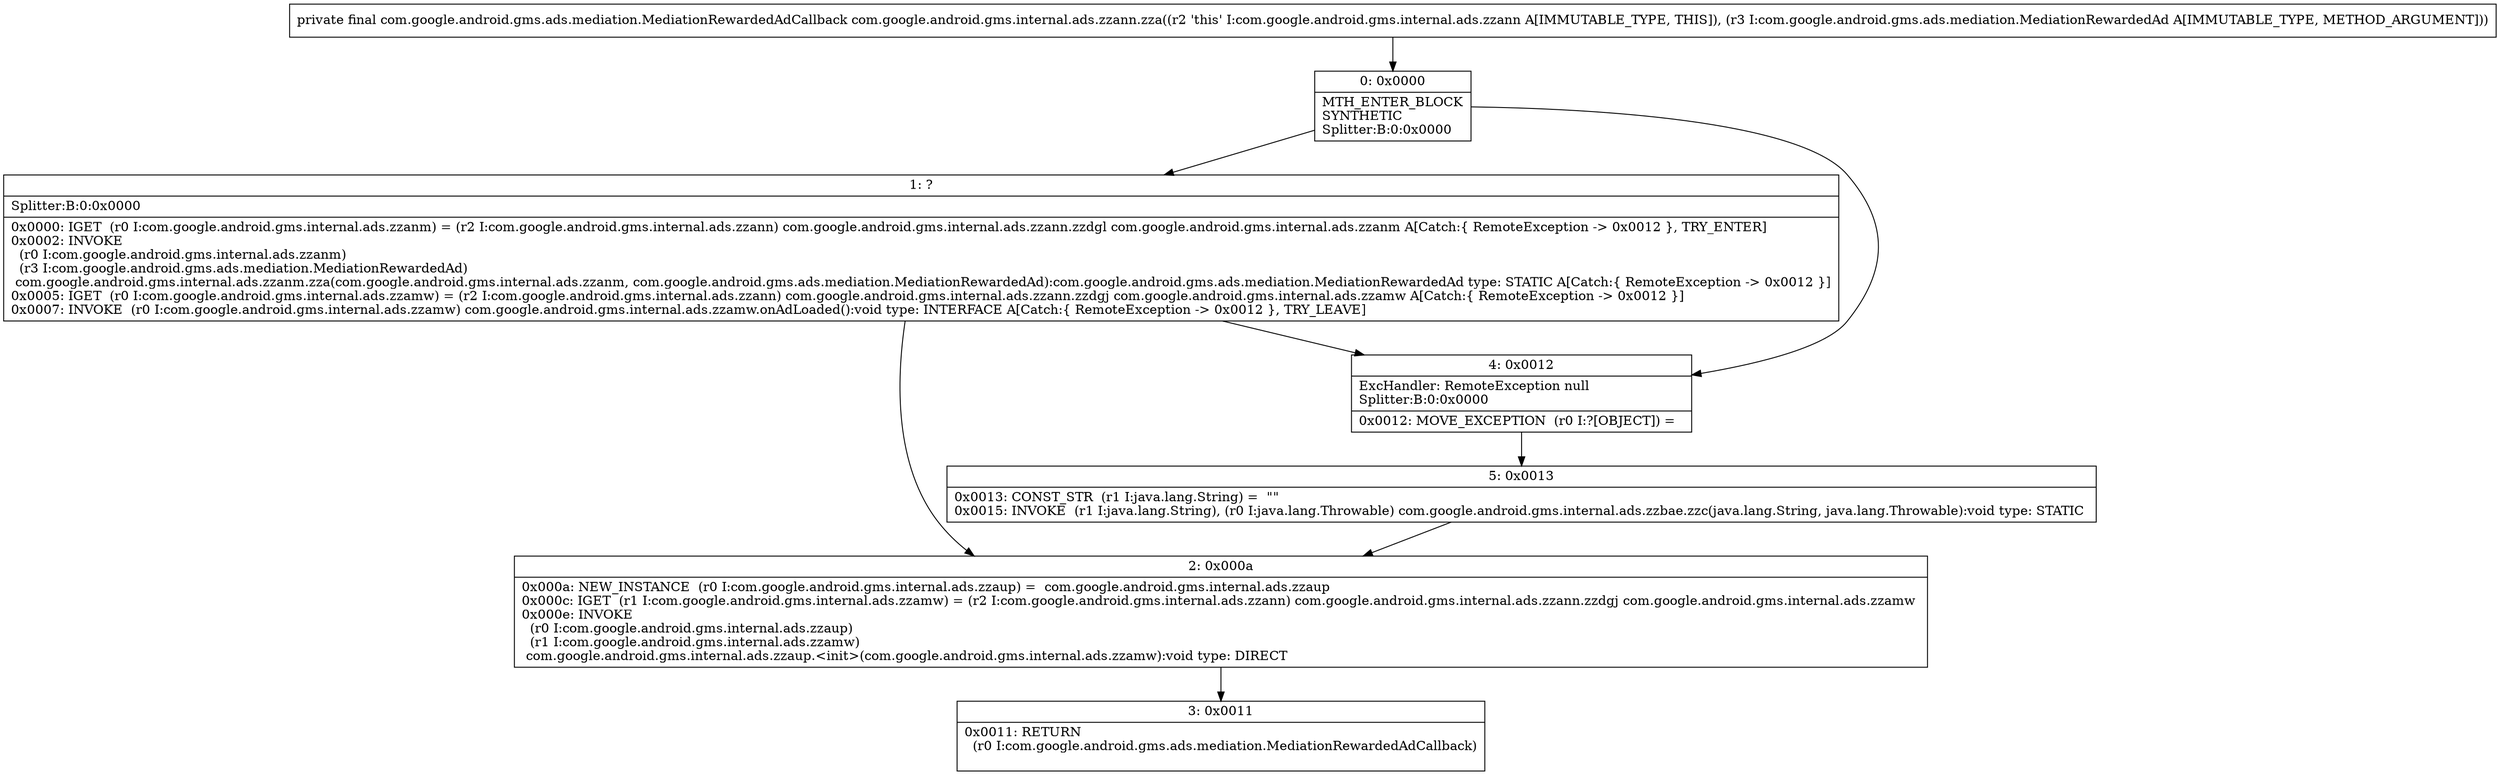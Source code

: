 digraph "CFG forcom.google.android.gms.internal.ads.zzann.zza(Lcom\/google\/android\/gms\/ads\/mediation\/MediationRewardedAd;)Lcom\/google\/android\/gms\/ads\/mediation\/MediationRewardedAdCallback;" {
Node_0 [shape=record,label="{0\:\ 0x0000|MTH_ENTER_BLOCK\lSYNTHETIC\lSplitter:B:0:0x0000\l}"];
Node_1 [shape=record,label="{1\:\ ?|Splitter:B:0:0x0000\l|0x0000: IGET  (r0 I:com.google.android.gms.internal.ads.zzanm) = (r2 I:com.google.android.gms.internal.ads.zzann) com.google.android.gms.internal.ads.zzann.zzdgl com.google.android.gms.internal.ads.zzanm A[Catch:\{ RemoteException \-\> 0x0012 \}, TRY_ENTER]\l0x0002: INVOKE  \l  (r0 I:com.google.android.gms.internal.ads.zzanm)\l  (r3 I:com.google.android.gms.ads.mediation.MediationRewardedAd)\l com.google.android.gms.internal.ads.zzanm.zza(com.google.android.gms.internal.ads.zzanm, com.google.android.gms.ads.mediation.MediationRewardedAd):com.google.android.gms.ads.mediation.MediationRewardedAd type: STATIC A[Catch:\{ RemoteException \-\> 0x0012 \}]\l0x0005: IGET  (r0 I:com.google.android.gms.internal.ads.zzamw) = (r2 I:com.google.android.gms.internal.ads.zzann) com.google.android.gms.internal.ads.zzann.zzdgj com.google.android.gms.internal.ads.zzamw A[Catch:\{ RemoteException \-\> 0x0012 \}]\l0x0007: INVOKE  (r0 I:com.google.android.gms.internal.ads.zzamw) com.google.android.gms.internal.ads.zzamw.onAdLoaded():void type: INTERFACE A[Catch:\{ RemoteException \-\> 0x0012 \}, TRY_LEAVE]\l}"];
Node_2 [shape=record,label="{2\:\ 0x000a|0x000a: NEW_INSTANCE  (r0 I:com.google.android.gms.internal.ads.zzaup) =  com.google.android.gms.internal.ads.zzaup \l0x000c: IGET  (r1 I:com.google.android.gms.internal.ads.zzamw) = (r2 I:com.google.android.gms.internal.ads.zzann) com.google.android.gms.internal.ads.zzann.zzdgj com.google.android.gms.internal.ads.zzamw \l0x000e: INVOKE  \l  (r0 I:com.google.android.gms.internal.ads.zzaup)\l  (r1 I:com.google.android.gms.internal.ads.zzamw)\l com.google.android.gms.internal.ads.zzaup.\<init\>(com.google.android.gms.internal.ads.zzamw):void type: DIRECT \l}"];
Node_3 [shape=record,label="{3\:\ 0x0011|0x0011: RETURN  \l  (r0 I:com.google.android.gms.ads.mediation.MediationRewardedAdCallback)\l \l}"];
Node_4 [shape=record,label="{4\:\ 0x0012|ExcHandler: RemoteException null\lSplitter:B:0:0x0000\l|0x0012: MOVE_EXCEPTION  (r0 I:?[OBJECT]) =  \l}"];
Node_5 [shape=record,label="{5\:\ 0x0013|0x0013: CONST_STR  (r1 I:java.lang.String) =  \"\" \l0x0015: INVOKE  (r1 I:java.lang.String), (r0 I:java.lang.Throwable) com.google.android.gms.internal.ads.zzbae.zzc(java.lang.String, java.lang.Throwable):void type: STATIC \l}"];
MethodNode[shape=record,label="{private final com.google.android.gms.ads.mediation.MediationRewardedAdCallback com.google.android.gms.internal.ads.zzann.zza((r2 'this' I:com.google.android.gms.internal.ads.zzann A[IMMUTABLE_TYPE, THIS]), (r3 I:com.google.android.gms.ads.mediation.MediationRewardedAd A[IMMUTABLE_TYPE, METHOD_ARGUMENT])) }"];
MethodNode -> Node_0;
Node_0 -> Node_1;
Node_0 -> Node_4;
Node_1 -> Node_2;
Node_1 -> Node_4;
Node_2 -> Node_3;
Node_4 -> Node_5;
Node_5 -> Node_2;
}

